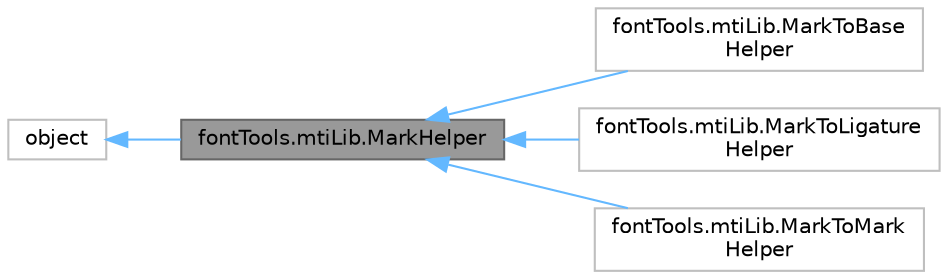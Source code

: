 digraph "fontTools.mtiLib.MarkHelper"
{
 // LATEX_PDF_SIZE
  bgcolor="transparent";
  edge [fontname=Helvetica,fontsize=10,labelfontname=Helvetica,labelfontsize=10];
  node [fontname=Helvetica,fontsize=10,shape=box,height=0.2,width=0.4];
  rankdir="LR";
  Node1 [id="Node000001",label="fontTools.mtiLib.MarkHelper",height=0.2,width=0.4,color="gray40", fillcolor="grey60", style="filled", fontcolor="black",tooltip=" "];
  Node2 -> Node1 [id="edge1_Node000001_Node000002",dir="back",color="steelblue1",style="solid",tooltip=" "];
  Node2 [id="Node000002",label="object",height=0.2,width=0.4,color="grey75", fillcolor="white", style="filled",tooltip=" "];
  Node1 -> Node3 [id="edge2_Node000001_Node000003",dir="back",color="steelblue1",style="solid",tooltip=" "];
  Node3 [id="Node000003",label="fontTools.mtiLib.MarkToBase\lHelper",height=0.2,width=0.4,color="grey75", fillcolor="white", style="filled",URL="$db/dcd/classfontTools_1_1mtiLib_1_1MarkToBaseHelper.html",tooltip=" "];
  Node1 -> Node4 [id="edge3_Node000001_Node000004",dir="back",color="steelblue1",style="solid",tooltip=" "];
  Node4 [id="Node000004",label="fontTools.mtiLib.MarkToLigature\lHelper",height=0.2,width=0.4,color="grey75", fillcolor="white", style="filled",URL="$d2/d2e/classfontTools_1_1mtiLib_1_1MarkToLigatureHelper.html",tooltip=" "];
  Node1 -> Node5 [id="edge4_Node000001_Node000005",dir="back",color="steelblue1",style="solid",tooltip=" "];
  Node5 [id="Node000005",label="fontTools.mtiLib.MarkToMark\lHelper",height=0.2,width=0.4,color="grey75", fillcolor="white", style="filled",URL="$da/d55/classfontTools_1_1mtiLib_1_1MarkToMarkHelper.html",tooltip=" "];
}
